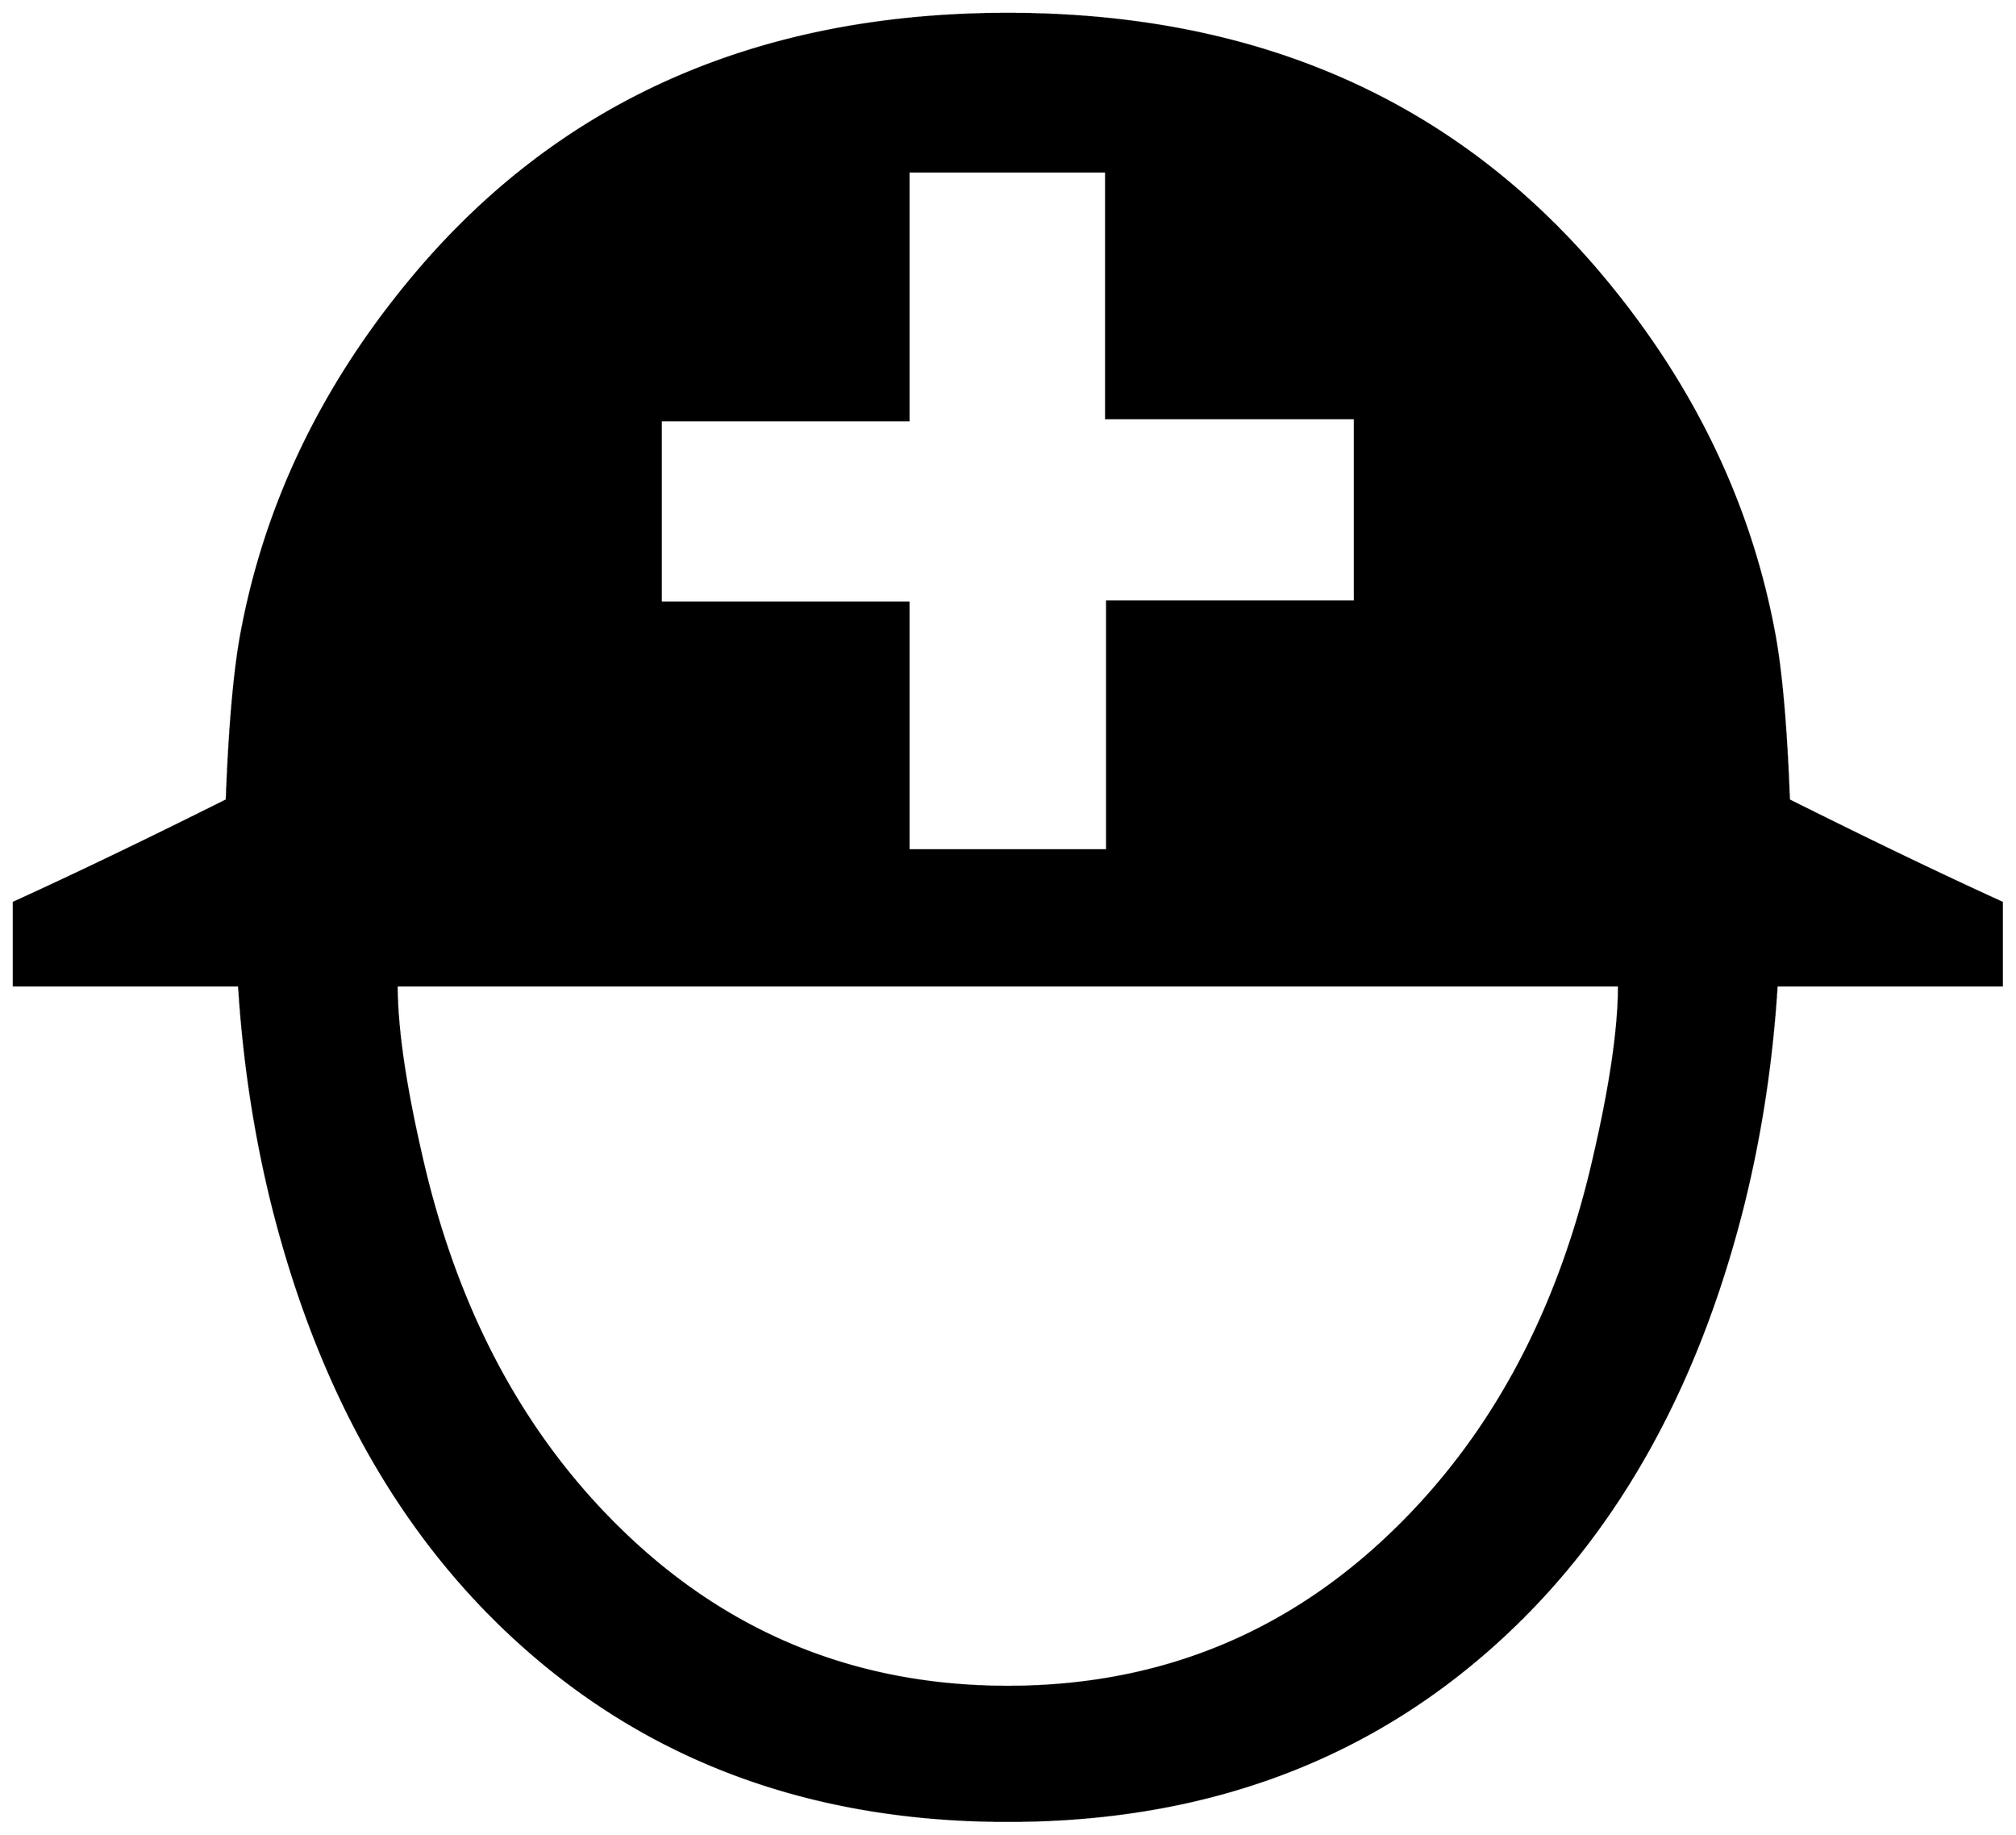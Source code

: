 


\begin{tikzpicture}[y=0.80pt, x=0.80pt, yscale=-1.0, xscale=1.0, inner sep=0pt, outer sep=0pt]
\begin{scope}[shift={(100.0,1714.0)},nonzero rule]
  \path[draw=.,fill=.,line width=1.600pt] (1995.0,-524.0) --
    (1775.0,-524.0) .. controls (1770.333,-449.333) and
    (1759.333,-377.333) .. (1742.0,-308.0) .. controls
    (1695.333,-123.333) and (1612.0,21.333) .. (1492.0,126.0) ..
    controls (1365.333,236.667) and (1209.333,292.0) .. (1024.0,292.0)
    .. controls (838.667,292.0) and (682.667,236.667) .. (556.0,126.0)
    .. controls (436.0,21.333) and (352.667,-123.333) ..
    (306.0,-308.0) .. controls (288.667,-377.333) and (277.667,-449.333)
    .. (273.0,-524.0) -- (53.0,-524.0) -- (53.0,-605.0) ..
    controls (113.0,-632.333) and (182.333,-665.667) .. (261.0,-705.0)
    .. controls (263.667,-775.667) and (268.333,-829.333) ..
    (275.0,-866.0) .. controls (298.333,-993.333) and
    (354.333,-1110.0) .. (443.0,-1216.0) .. controls
    (586.333,-1387.333) and (780.0,-1473.0) .. (1024.0,-1473.0) ..
    controls (1268.0,-1473.0) and (1461.667,-1387.333) ..
    (1605.0,-1216.0) .. controls (1693.667,-1110.0) and
    (1749.667,-993.333) .. (1773.0,-866.0) .. controls
    (1779.667,-829.333) and (1784.333,-775.667) .. (1787.0,-705.0) ..
    controls (1865.667,-665.667) and (1935.0,-632.333) ..
    (1995.0,-605.0) -- (1995.0,-524.0) -- cycle(1363.0,-899.0)
    -- (1363.0,-1078.0) -- (1120.0,-1078.0) -- (1120.0,-1319.0)
    -- (927.0,-1319.0) -- (927.0,-1076.0) -- (685.0,-1076.0) --
    (685.0,-898.0) -- (927.0,-898.0) -- (927.0,-656.0) --
    (1121.0,-656.0) -- (1121.0,-899.0) -- (1363.0,-899.0) --
    cycle(1621.0,-524.0) -- (427.0,-524.0) .. controls
    (427.0,-482.667) and (435.0,-427.333) .. (451.0,-358.0) ..
    controls (485.0,-207.333) and (550.0,-85.333) .. (646.0,8.0) ..
    controls (750.667,110.0) and (876.667,161.0) .. (1024.0,161.0)
    .. controls (1171.333,161.0) and (1297.333,110.0) ..
    (1402.0,8.0) .. controls (1498.0,-85.333) and (1563.0,-207.333)
    .. (1597.0,-358.0) .. controls (1613.0,-427.333) and
    (1621.0,-482.667) .. (1621.0,-524.0) -- cycle;
\end{scope}

\end{tikzpicture}

